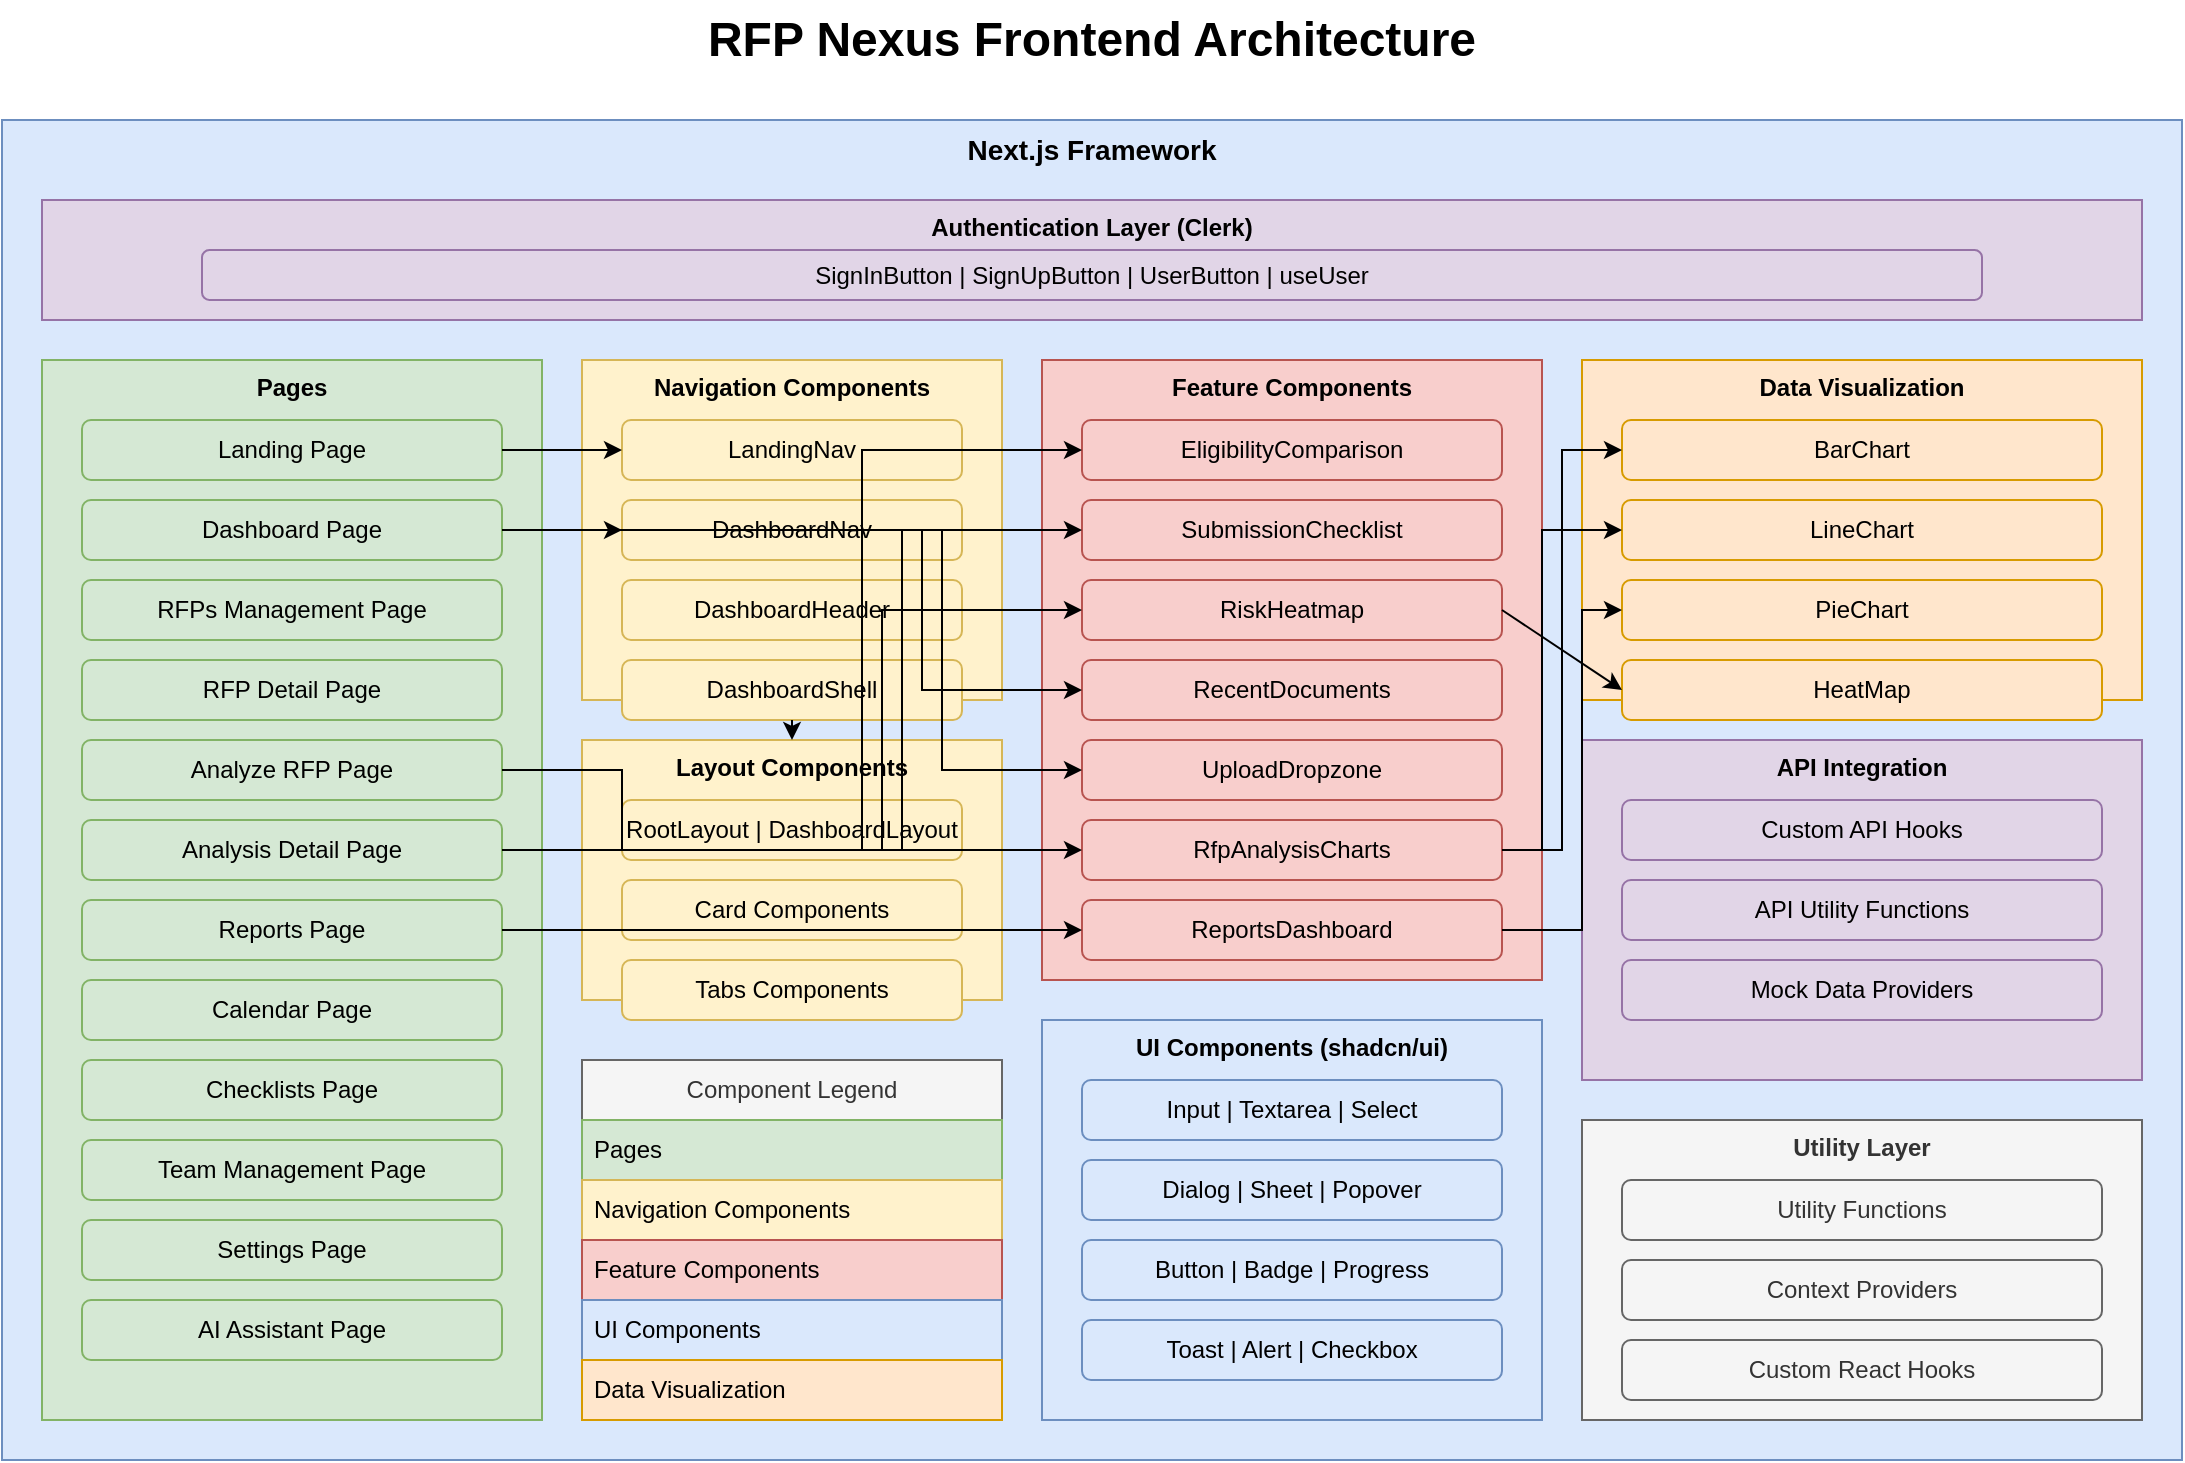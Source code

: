 <mxfile version="21.1.3">
  <diagram id="frontend-architecture" name="RFP Nexus Frontend Architecture">
    <mxGraphModel dx="1422" dy="798" grid="1" gridSize="10" guides="1" tooltips="1" connect="1" arrows="1" fold="1" page="1" pageScale="1" pageWidth="1169" pageHeight="827" math="0" shadow="0">
      <root>
        <mxCell id="0" />
        <mxCell id="1" parent="0" />
        
        <!-- Title -->
        <mxCell id="title" value="RFP Nexus Frontend Architecture" style="text;html=1;strokeColor=none;fillColor=none;align=center;verticalAlign=middle;whiteSpace=wrap;rounded=0;fontSize=24;fontStyle=1" vertex="1" parent="1">
          <mxGeometry x="340" y="20" width="490" height="40" as="geometry" />
        </mxCell>
        
        <!-- Core Sections -->
        <mxCell id="fe_framework" value="Next.js Framework" style="rounded=0;whiteSpace=wrap;html=1;fillColor=#dae8fc;strokeColor=#6c8ebf;fontStyle=1;verticalAlign=top;fontSize=14;" vertex="1" parent="1">
          <mxGeometry x="40" y="80" width="1090" height="670" as="geometry" />
        </mxCell>
        
        <!-- Authentication Layer -->
        <mxCell id="auth_layer" value="Authentication Layer (Clerk)" style="rounded=0;whiteSpace=wrap;html=1;fillColor=#e1d5e7;strokeColor=#9673a6;fontStyle=1;verticalAlign=top;fontSize=12;" vertex="1" parent="1">
          <mxGeometry x="60" y="120" width="1050" height="60" as="geometry" />
        </mxCell>
        
        <mxCell id="clerk_components" value="SignInButton | SignUpButton | UserButton | useUser" style="rounded=1;whiteSpace=wrap;html=1;fillColor=#e1d5e7;strokeColor=#9673a6;" vertex="1" parent="1">
          <mxGeometry x="140" y="145" width="890" height="25" as="geometry" />
        </mxCell>
        
        <!-- Page Layer -->
        <mxCell id="pages_layer" value="Pages" style="rounded=0;whiteSpace=wrap;html=1;fillColor=#d5e8d4;strokeColor=#82b366;fontStyle=1;verticalAlign=top;fontSize=12;" vertex="1" parent="1">
          <mxGeometry x="60" y="200" width="250" height="530" as="geometry" />
        </mxCell>
        
        <mxCell id="landing_page" value="Landing Page" style="rounded=1;whiteSpace=wrap;html=1;fillColor=#d5e8d4;strokeColor=#82b366;" vertex="1" parent="1">
          <mxGeometry x="80" y="230" width="210" height="30" as="geometry" />
        </mxCell>
        
        <mxCell id="dashboard_page" value="Dashboard Page" style="rounded=1;whiteSpace=wrap;html=1;fillColor=#d5e8d4;strokeColor=#82b366;" vertex="1" parent="1">
          <mxGeometry x="80" y="270" width="210" height="30" as="geometry" />
        </mxCell>
        
        <mxCell id="rfps_page" value="RFPs Management Page" style="rounded=1;whiteSpace=wrap;html=1;fillColor=#d5e8d4;strokeColor=#82b366;" vertex="1" parent="1">
          <mxGeometry x="80" y="310" width="210" height="30" as="geometry" />
        </mxCell>
        
        <mxCell id="rfp_detail_page" value="RFP Detail Page" style="rounded=1;whiteSpace=wrap;html=1;fillColor=#d5e8d4;strokeColor=#82b366;" vertex="1" parent="1">
          <mxGeometry x="80" y="350" width="210" height="30" as="geometry" />
        </mxCell>
        
        <mxCell id="analyze_page" value="Analyze RFP Page" style="rounded=1;whiteSpace=wrap;html=1;fillColor=#d5e8d4;strokeColor=#82b366;" vertex="1" parent="1">
          <mxGeometry x="80" y="390" width="210" height="30" as="geometry" />
        </mxCell>
        
        <mxCell id="analysis_detail_page" value="Analysis Detail Page" style="rounded=1;whiteSpace=wrap;html=1;fillColor=#d5e8d4;strokeColor=#82b366;" vertex="1" parent="1">
          <mxGeometry x="80" y="430" width="210" height="30" as="geometry" />
        </mxCell>
        
        <mxCell id="reports_page" value="Reports Page" style="rounded=1;whiteSpace=wrap;html=1;fillColor=#d5e8d4;strokeColor=#82b366;" vertex="1" parent="1">
          <mxGeometry x="80" y="470" width="210" height="30" as="geometry" />
        </mxCell>
        
        <mxCell id="calendar_page" value="Calendar Page" style="rounded=1;whiteSpace=wrap;html=1;fillColor=#d5e8d4;strokeColor=#82b366;" vertex="1" parent="1">
          <mxGeometry x="80" y="510" width="210" height="30" as="geometry" />
        </mxCell>
        
        <mxCell id="checklists_page" value="Checklists Page" style="rounded=1;whiteSpace=wrap;html=1;fillColor=#d5e8d4;strokeColor=#82b366;" vertex="1" parent="1">
          <mxGeometry x="80" y="550" width="210" height="30" as="geometry" />
        </mxCell>
        
        <mxCell id="team_page" value="Team Management Page" style="rounded=1;whiteSpace=wrap;html=1;fillColor=#d5e8d4;strokeColor=#82b366;" vertex="1" parent="1">
          <mxGeometry x="80" y="590" width="210" height="30" as="geometry" />
        </mxCell>
        
        <mxCell id="settings_page" value="Settings Page" style="rounded=1;whiteSpace=wrap;html=1;fillColor=#d5e8d4;strokeColor=#82b366;" vertex="1" parent="1">
          <mxGeometry x="80" y="630" width="210" height="30" as="geometry" />
        </mxCell>
        
        <mxCell id="ai_assistant_page" value="AI Assistant Page" style="rounded=1;whiteSpace=wrap;html=1;fillColor=#d5e8d4;strokeColor=#82b366;" vertex="1" parent="1">
          <mxGeometry x="80" y="670" width="210" height="30" as="geometry" />
        </mxCell>
        
        <!-- Navigation Components -->
        <mxCell id="navigation_layer" value="Navigation Components" style="rounded=0;whiteSpace=wrap;html=1;fillColor=#fff2cc;strokeColor=#d6b656;fontStyle=1;verticalAlign=top;fontSize=12;" vertex="1" parent="1">
          <mxGeometry x="330" y="200" width="210" height="170" as="geometry" />
        </mxCell>
        
        <mxCell id="landing_nav" value="LandingNav" style="rounded=1;whiteSpace=wrap;html=1;fillColor=#fff2cc;strokeColor=#d6b656;" vertex="1" parent="1">
          <mxGeometry x="350" y="230" width="170" height="30" as="geometry" />
        </mxCell>
        
        <mxCell id="dashboard_nav" value="DashboardNav" style="rounded=1;whiteSpace=wrap;html=1;fillColor=#fff2cc;strokeColor=#d6b656;" vertex="1" parent="1">
          <mxGeometry x="350" y="270" width="170" height="30" as="geometry" />
        </mxCell>
        
        <mxCell id="dashboard_header" value="DashboardHeader" style="rounded=1;whiteSpace=wrap;html=1;fillColor=#fff2cc;strokeColor=#d6b656;" vertex="1" parent="1">
          <mxGeometry x="350" y="310" width="170" height="30" as="geometry" />
        </mxCell>
        
        <mxCell id="dashboard_shell" value="DashboardShell" style="rounded=1;whiteSpace=wrap;html=1;fillColor=#fff2cc;strokeColor=#d6b656;" vertex="1" parent="1">
          <mxGeometry x="350" y="350" width="170" height="30" as="geometry" />
        </mxCell>
        
        <!-- Layout Components -->
        <mxCell id="layout_components" value="Layout Components" style="rounded=0;whiteSpace=wrap;html=1;fillColor=#fff2cc;strokeColor=#d6b656;fontStyle=1;verticalAlign=top;fontSize=12;" vertex="1" parent="1">
          <mxGeometry x="330" y="390" width="210" height="130" as="geometry" />
        </mxCell>
        
        <mxCell id="layouts" value="RootLayout | DashboardLayout" style="rounded=1;whiteSpace=wrap;html=1;fillColor=#fff2cc;strokeColor=#d6b656;" vertex="1" parent="1">
          <mxGeometry x="350" y="420" width="170" height="30" as="geometry" />
        </mxCell>
        
        <mxCell id="cards" value="Card Components" style="rounded=1;whiteSpace=wrap;html=1;fillColor=#fff2cc;strokeColor=#d6b656;" vertex="1" parent="1">
          <mxGeometry x="350" y="460" width="170" height="30" as="geometry" />
        </mxCell>
        
        <mxCell id="tabs" value="Tabs Components" style="rounded=1;whiteSpace=wrap;html=1;fillColor=#fff2cc;strokeColor=#d6b656;" vertex="1" parent="1">
          <mxGeometry x="350" y="500" width="170" height="30" as="geometry" />
        </mxCell>
        
        <!-- Feature Components -->
        <mxCell id="feature_components" value="Feature Components" style="rounded=0;whiteSpace=wrap;html=1;fillColor=#f8cecc;strokeColor=#b85450;fontStyle=1;verticalAlign=top;fontSize=12;" vertex="1" parent="1">
          <mxGeometry x="560" y="200" width="250" height="310" as="geometry" />
        </mxCell>
        
        <mxCell id="eligibility_comparison" value="EligibilityComparison" style="rounded=1;whiteSpace=wrap;html=1;fillColor=#f8cecc;strokeColor=#b85450;" vertex="1" parent="1">
          <mxGeometry x="580" y="230" width="210" height="30" as="geometry" />
        </mxCell>
        
        <mxCell id="submission_checklist" value="SubmissionChecklist" style="rounded=1;whiteSpace=wrap;html=1;fillColor=#f8cecc;strokeColor=#b85450;" vertex="1" parent="1">
          <mxGeometry x="580" y="270" width="210" height="30" as="geometry" />
        </mxCell>
        
        <mxCell id="risk_heatmap" value="RiskHeatmap" style="rounded=1;whiteSpace=wrap;html=1;fillColor=#f8cecc;strokeColor=#b85450;" vertex="1" parent="1">
          <mxGeometry x="580" y="310" width="210" height="30" as="geometry" />
        </mxCell>
        
        <mxCell id="recent_documents" value="RecentDocuments" style="rounded=1;whiteSpace=wrap;html=1;fillColor=#f8cecc;strokeColor=#b85450;" vertex="1" parent="1">
          <mxGeometry x="580" y="350" width="210" height="30" as="geometry" />
        </mxCell>
        
        <mxCell id="upload_dropzone" value="UploadDropzone" style="rounded=1;whiteSpace=wrap;html=1;fillColor=#f8cecc;strokeColor=#b85450;" vertex="1" parent="1">
          <mxGeometry x="580" y="390" width="210" height="30" as="geometry" />
        </mxCell>
        
        <mxCell id="rfp_analysis_charts" value="RfpAnalysisCharts" style="rounded=1;whiteSpace=wrap;html=1;fillColor=#f8cecc;strokeColor=#b85450;" vertex="1" parent="1">
          <mxGeometry x="580" y="430" width="210" height="30" as="geometry" />
        </mxCell>
        
        <mxCell id="reports_dashboard" value="ReportsDashboard" style="rounded=1;whiteSpace=wrap;html=1;fillColor=#f8cecc;strokeColor=#b85450;" vertex="1" parent="1">
          <mxGeometry x="580" y="470" width="210" height="30" as="geometry" />
        </mxCell>
        
        <!-- UI Components -->
        <mxCell id="ui_components" value="UI Components (shadcn/ui)" style="rounded=0;whiteSpace=wrap;html=1;fillColor=#dae8fc;strokeColor=#6c8ebf;fontStyle=1;verticalAlign=top;fontSize=12;" vertex="1" parent="1">
          <mxGeometry x="560" y="530" width="250" height="200" as="geometry" />
        </mxCell>
        
        <mxCell id="input_components" value="Input | Textarea | Select" style="rounded=1;whiteSpace=wrap;html=1;fillColor=#dae8fc;strokeColor=#6c8ebf;" vertex="1" parent="1">
          <mxGeometry x="580" y="560" width="210" height="30" as="geometry" />
        </mxCell>
        
        <mxCell id="dialog_components" value="Dialog | Sheet | Popover" style="rounded=1;whiteSpace=wrap;html=1;fillColor=#dae8fc;strokeColor=#6c8ebf;" vertex="1" parent="1">
          <mxGeometry x="580" y="600" width="210" height="30" as="geometry" />
        </mxCell>
        
        <mxCell id="button_components" value="Button | Badge | Progress" style="rounded=1;whiteSpace=wrap;html=1;fillColor=#dae8fc;strokeColor=#6c8ebf;" vertex="1" parent="1">
          <mxGeometry x="580" y="640" width="210" height="30" as="geometry" />
        </mxCell>
        
        <mxCell id="feedback_components" value="Toast | Alert | Checkbox" style="rounded=1;whiteSpace=wrap;html=1;fillColor=#dae8fc;strokeColor=#6c8ebf;" vertex="1" parent="1">
          <mxGeometry x="580" y="680" width="210" height="30" as="geometry" />
        </mxCell>
        
        <!-- Data Visualization Components -->
        <mxCell id="data_viz_components" value="Data Visualization" style="rounded=0;whiteSpace=wrap;html=1;fillColor=#ffe6cc;strokeColor=#d79b00;fontStyle=1;verticalAlign=top;fontSize=12;" vertex="1" parent="1">
          <mxGeometry x="830" y="200" width="280" height="170" as="geometry" />
        </mxCell>
        
        <mxCell id="bar_chart" value="BarChart" style="rounded=1;whiteSpace=wrap;html=1;fillColor=#ffe6cc;strokeColor=#d79b00;" vertex="1" parent="1">
          <mxGeometry x="850" y="230" width="240" height="30" as="geometry" />
        </mxCell>
        
        <mxCell id="line_chart" value="LineChart" style="rounded=1;whiteSpace=wrap;html=1;fillColor=#ffe6cc;strokeColor=#d79b00;" vertex="1" parent="1">
          <mxGeometry x="850" y="270" width="240" height="30" as="geometry" />
        </mxCell>
        
        <mxCell id="pie_chart" value="PieChart" style="rounded=1;whiteSpace=wrap;html=1;fillColor=#ffe6cc;strokeColor=#d79b00;" vertex="1" parent="1">
          <mxGeometry x="850" y="310" width="240" height="30" as="geometry" />
        </mxCell>
        
        <mxCell id="heat_map" value="HeatMap" style="rounded=1;whiteSpace=wrap;html=1;fillColor=#ffe6cc;strokeColor=#d79b00;" vertex="1" parent="1">
          <mxGeometry x="850" y="350" width="240" height="30" as="geometry" />
        </mxCell>
        
        <!-- API Integration -->
        <mxCell id="api_integration" value="API Integration" style="rounded=0;whiteSpace=wrap;html=1;fillColor=#e1d5e7;strokeColor=#9673a6;fontStyle=1;verticalAlign=top;fontSize=12;" vertex="1" parent="1">
          <mxGeometry x="830" y="390" width="280" height="170" as="geometry" />
        </mxCell>
        
        <mxCell id="api_hooks" value="Custom API Hooks" style="rounded=1;whiteSpace=wrap;html=1;fillColor=#e1d5e7;strokeColor=#9673a6;" vertex="1" parent="1">
          <mxGeometry x="850" y="420" width="240" height="30" as="geometry" />
        </mxCell>
        
        <mxCell id="api_utils" value="API Utility Functions" style="rounded=1;whiteSpace=wrap;html=1;fillColor=#e1d5e7;strokeColor=#9673a6;" vertex="1" parent="1">
          <mxGeometry x="850" y="460" width="240" height="30" as="geometry" />
        </mxCell>
        
        <mxCell id="mock_data" value="Mock Data Providers" style="rounded=1;whiteSpace=wrap;html=1;fillColor=#e1d5e7;strokeColor=#9673a6;" vertex="1" parent="1">
          <mxGeometry x="850" y="500" width="240" height="30" as="geometry" />
        </mxCell>
        
        <!-- Utility Layer -->
        <mxCell id="utility_layer" value="Utility Layer" style="rounded=0;whiteSpace=wrap;html=1;fillColor=#f5f5f5;strokeColor=#666666;fontStyle=1;verticalAlign=top;fontSize=12;fontColor=#333333;" vertex="1" parent="1">
          <mxGeometry x="830" y="580" width="280" height="150" as="geometry" />
        </mxCell>
        
        <mxCell id="utils" value="Utility Functions" style="rounded=1;whiteSpace=wrap;html=1;fillColor=#f5f5f5;strokeColor=#666666;fontColor=#333333;" vertex="1" parent="1">
          <mxGeometry x="850" y="610" width="240" height="30" as="geometry" />
        </mxCell>
        
        <mxCell id="context_providers" value="Context Providers" style="rounded=1;whiteSpace=wrap;html=1;fillColor=#f5f5f5;strokeColor=#666666;fontColor=#333333;" vertex="1" parent="1">
          <mxGeometry x="850" y="650" width="240" height="30" as="geometry" />
        </mxCell>
        
        <mxCell id="hooks" value="Custom React Hooks" style="rounded=1;whiteSpace=wrap;html=1;fillColor=#f5f5f5;strokeColor=#666666;fontColor=#333333;" vertex="1" parent="1">
          <mxGeometry x="850" y="690" width="240" height="30" as="geometry" />
        </mxCell>
        
        <!-- Flow Arrows -->
        <mxCell id="landing_to_dashboard" value="" style="endArrow=classic;html=1;rounded=0;exitX=1;exitY=0.5;exitDx=0;exitDy=0;entryX=0;entryY=0.5;entryDx=0;entryDy=0;" edge="1" parent="1" source="landing_page" target="landing_nav">
          <mxGeometry width="50" height="50" relative="1" as="geometry">
            <mxPoint x="360" y="440" as="sourcePoint" />
            <mxPoint x="410" y="390" as="targetPoint" />
          </mxGeometry>
        </mxCell>
        
        <mxCell id="dashboard_to_dash_nav" value="" style="endArrow=classic;html=1;rounded=0;exitX=1;exitY=0.5;exitDx=0;exitDy=0;entryX=0;entryY=0.5;entryDx=0;entryDy=0;" edge="1" parent="1" source="dashboard_page" target="dashboard_nav">
          <mxGeometry width="50" height="50" relative="1" as="geometry">
            <mxPoint x="360" y="440" as="sourcePoint" />
            <mxPoint x="410" y="390" as="targetPoint" />
          </mxGeometry>
        </mxCell>
        
        <mxCell id="layout_to_shell" value="" style="endArrow=classic;html=1;rounded=0;exitX=0.5;exitY=1;exitDx=0;exitDy=0;entryX=0.5;entryY=0;entryDx=0;entryDy=0;" edge="1" parent="1" source="dashboard_shell" target="layout_components">
          <mxGeometry width="50" height="50" relative="1" as="geometry">
            <mxPoint x="360" y="440" as="sourcePoint" />
            <mxPoint x="410" y="390" as="targetPoint" />
          </mxGeometry>
        </mxCell>
        
        <mxCell id="analyze_to_charts" value="" style="endArrow=classic;html=1;rounded=0;exitX=1;exitY=0.5;exitDx=0;exitDy=0;entryX=0;entryY=0.5;entryDx=0;entryDy=0;" edge="1" parent="1" source="analyze_page" target="rfp_analysis_charts">
          <mxGeometry width="50" height="50" relative="1" as="geometry">
            <mxPoint x="390" y="450" as="sourcePoint" />
            <mxPoint x="440" y="400" as="targetPoint" />
            <Array as="points">
              <mxPoint x="350" y="405" />
              <mxPoint x="350" y="445" />
            </Array>
          </mxGeometry>
        </mxCell>
        
        <mxCell id="analysis_to_eligibility" value="" style="endArrow=classic;html=1;rounded=0;exitX=1;exitY=0.5;exitDx=0;exitDy=0;entryX=0;entryY=0.5;entryDx=0;entryDy=0;" edge="1" parent="1" source="analysis_detail_page" target="eligibility_comparison">
          <mxGeometry width="50" height="50" relative="1" as="geometry">
            <mxPoint x="390" y="450" as="sourcePoint" />
            <mxPoint x="440" y="400" as="targetPoint" />
            <Array as="points">
              <mxPoint x="470" y="445" />
              <mxPoint x="470" y="245" />
            </Array>
          </mxGeometry>
        </mxCell>
        
        <mxCell id="reports_to_dashboard" value="" style="endArrow=classic;html=1;rounded=0;exitX=1;exitY=0.5;exitDx=0;exitDy=0;entryX=0;entryY=0.5;entryDx=0;entryDy=0;" edge="1" parent="1" source="reports_page" target="reports_dashboard">
          <mxGeometry width="50" height="50" relative="1" as="geometry">
            <mxPoint x="390" y="450" as="sourcePoint" />
            <mxPoint x="440" y="400" as="targetPoint" />
          </mxGeometry>
        </mxCell>
        
        <mxCell id="analysis_detail_to_risk" value="" style="endArrow=classic;html=1;rounded=0;exitX=1;exitY=0.5;exitDx=0;exitDy=0;entryX=0;entryY=0.5;entryDx=0;entryDy=0;" edge="1" parent="1" source="analysis_detail_page" target="risk_heatmap">
          <mxGeometry width="50" height="50" relative="1" as="geometry">
            <mxPoint x="390" y="450" as="sourcePoint" />
            <mxPoint x="440" y="400" as="targetPoint" />
            <Array as="points">
              <mxPoint x="480" y="445" />
              <mxPoint x="480" y="325" />
            </Array>
          </mxGeometry>
        </mxCell>
        
        <mxCell id="analysis_detail_to_checklist" value="" style="endArrow=classic;html=1;rounded=0;exitX=1;exitY=0.5;exitDx=0;exitDy=0;entryX=0;entryY=0.5;entryDx=0;entryDy=0;" edge="1" parent="1" source="analysis_detail_page" target="submission_checklist">
          <mxGeometry width="50" height="50" relative="1" as="geometry">
            <mxPoint x="390" y="450" as="sourcePoint" />
            <mxPoint x="440" y="400" as="targetPoint" />
            <Array as="points">
              <mxPoint x="490" y="445" />
              <mxPoint x="490" y="285" />
            </Array>
          </mxGeometry>
        </mxCell>
        
        <mxCell id="dashboard_to_recent" value="" style="endArrow=classic;html=1;rounded=0;exitX=1;exitY=0.5;exitDx=0;exitDy=0;entryX=0;entryY=0.5;entryDx=0;entryDy=0;" edge="1" parent="1" source="dashboard_page" target="recent_documents">
          <mxGeometry width="50" height="50" relative="1" as="geometry">
            <mxPoint x="390" y="450" as="sourcePoint" />
            <mxPoint x="440" y="400" as="targetPoint" />
            <Array as="points">
              <mxPoint x="500" y="285" />
              <mxPoint x="500" y="365" />
            </Array>
          </mxGeometry>
        </mxCell>
        
        <mxCell id="dashboard_to_upload" value="" style="endArrow=classic;html=1;rounded=0;exitX=1;exitY=0.5;exitDx=0;exitDy=0;entryX=0;entryY=0.5;entryDx=0;entryDy=0;" edge="1" parent="1" source="dashboard_page" target="upload_dropzone">
          <mxGeometry width="50" height="50" relative="1" as="geometry">
            <mxPoint x="390" y="450" as="sourcePoint" />
            <mxPoint x="440" y="400" as="targetPoint" />
            <Array as="points">
              <mxPoint x="510" y="285" />
              <mxPoint x="510" y="405" />
            </Array>
          </mxGeometry>
        </mxCell>
        
        <mxCell id="charts_to_bar" value="" style="endArrow=classic;html=1;rounded=0;exitX=1;exitY=0.5;exitDx=0;exitDy=0;entryX=0;entryY=0.5;entryDx=0;entryDy=0;" edge="1" parent="1" source="rfp_analysis_charts" target="bar_chart">
          <mxGeometry width="50" height="50" relative="1" as="geometry">
            <mxPoint x="710" y="370" as="sourcePoint" />
            <mxPoint x="760" y="320" as="targetPoint" />
            <Array as="points">
              <mxPoint x="820" y="445" />
              <mxPoint x="820" y="245" />
            </Array>
          </mxGeometry>
        </mxCell>
        
        <mxCell id="charts_to_line" value="" style="endArrow=classic;html=1;rounded=0;exitX=1;exitY=0.5;exitDx=0;exitDy=0;entryX=0;entryY=0.5;entryDx=0;entryDy=0;" edge="1" parent="1" source="rfp_analysis_charts" target="line_chart">
          <mxGeometry width="50" height="50" relative="1" as="geometry">
            <mxPoint x="710" y="370" as="sourcePoint" />
            <mxPoint x="760" y="320" as="targetPoint" />
            <Array as="points">
              <mxPoint x="810" y="445" />
              <mxPoint x="810" y="285" />
            </Array>
          </mxGeometry>
        </mxCell>
        
        <mxCell id="reports_to_line" value="" style="endArrow=classic;html=1;rounded=0;exitX=1;exitY=0.5;exitDx=0;exitDy=0;entryX=0;entryY=0.5;entryDx=0;entryDy=0;" edge="1" parent="1" source="reports_dashboard" target="pie_chart">
          <mxGeometry width="50" height="50" relative="1" as="geometry">
            <mxPoint x="710" y="370" as="sourcePoint" />
            <mxPoint x="760" y="320" as="targetPoint" />
            <Array as="points">
              <mxPoint x="830" y="485" />
              <mxPoint x="830" y="325" />
            </Array>
          </mxGeometry>
        </mxCell>
        
        <mxCell id="risk_to_heat" value="" style="endArrow=classic;html=1;rounded=0;exitX=1;exitY=0.5;exitDx=0;exitDy=0;entryX=0;entryY=0.5;entryDx=0;entryDy=0;" edge="1" parent="1" source="risk_heatmap" target="heat_map">
          <mxGeometry width="50" height="50" relative="1" as="geometry">
            <mxPoint x="710" y="370" as="sourcePoint" />
            <mxPoint x="760" y="320" as="targetPoint" />
          </mxGeometry>
        </mxCell>
        
        <!-- Legend -->
        <mxCell id="legend" value="Component Legend" style="swimlane;fontStyle=0;childLayout=stackLayout;horizontal=1;startSize=30;horizontalStack=0;resizeParent=1;resizeParentMax=0;resizeLast=0;collapsible=1;marginBottom=0;whiteSpace=wrap;html=1;fillColor=#f5f5f5;strokeColor=#666666;fontColor=#333333;" vertex="1" parent="1">
          <mxGeometry x="330" y="550" width="210" height="180" as="geometry" />
        </mxCell>
        
        <mxCell id="legend_pages" value="Pages" style="text;strokeColor=#82b366;fillColor=#d5e8d4;align=left;verticalAlign=middle;spacingLeft=4;spacingRight=4;overflow=hidden;points=[[0,0.5],[1,0.5]];portConstraint=eastwest;rotatable=0;whiteSpace=wrap;html=1;" vertex="1" parent="legend">
          <mxGeometry y="30" width="210" height="30" as="geometry" />
        </mxCell>
        
        <mxCell id="legend_nav" value="Navigation Components" style="text;strokeColor=#d6b656;fillColor=#fff2cc;align=left;verticalAlign=middle;spacingLeft=4;spacingRight=4;overflow=hidden;points=[[0,0.5],[1,0.5]];portConstraint=eastwest;rotatable=0;whiteSpace=wrap;html=1;" vertex="1" parent="legend">
          <mxGeometry y="60" width="210" height="30" as="geometry" />
        </mxCell>
        
        <mxCell id="legend_feature" value="Feature Components" style="text;strokeColor=#b85450;fillColor=#f8cecc;align=left;verticalAlign=middle;spacingLeft=4;spacingRight=4;overflow=hidden;points=[[0,0.5],[1,0.5]];portConstraint=eastwest;rotatable=0;whiteSpace=wrap;html=1;" vertex="1" parent="legend">
          <mxGeometry y="90" width="210" height="30" as="geometry" />
        </mxCell>
        
        <mxCell id="legend_ui" value="UI Components" style="text;strokeColor=#6c8ebf;fillColor=#dae8fc;align=left;verticalAlign=middle;spacingLeft=4;spacingRight=4;overflow=hidden;points=[[0,0.5],[1,0.5]];portConstraint=eastwest;rotatable=0;whiteSpace=wrap;html=1;" vertex="1" parent="legend">
          <mxGeometry y="120" width="210" height="30" as="geometry" />
        </mxCell>
        
        <mxCell id="legend_viz" value="Data Visualization" style="text;strokeColor=#d79b00;fillColor=#ffe6cc;align=left;verticalAlign=middle;spacingLeft=4;spacingRight=4;overflow=hidden;points=[[0,0.5],[1,0.5]];portConstraint=eastwest;rotatable=0;whiteSpace=wrap;html=1;" vertex="1" parent="legend">
          <mxGeometry y="150" width="210" height="30" as="geometry" />
        </mxCell>
        
      </root>
    </mxGraphModel>
  </diagram>
</mxfile>
